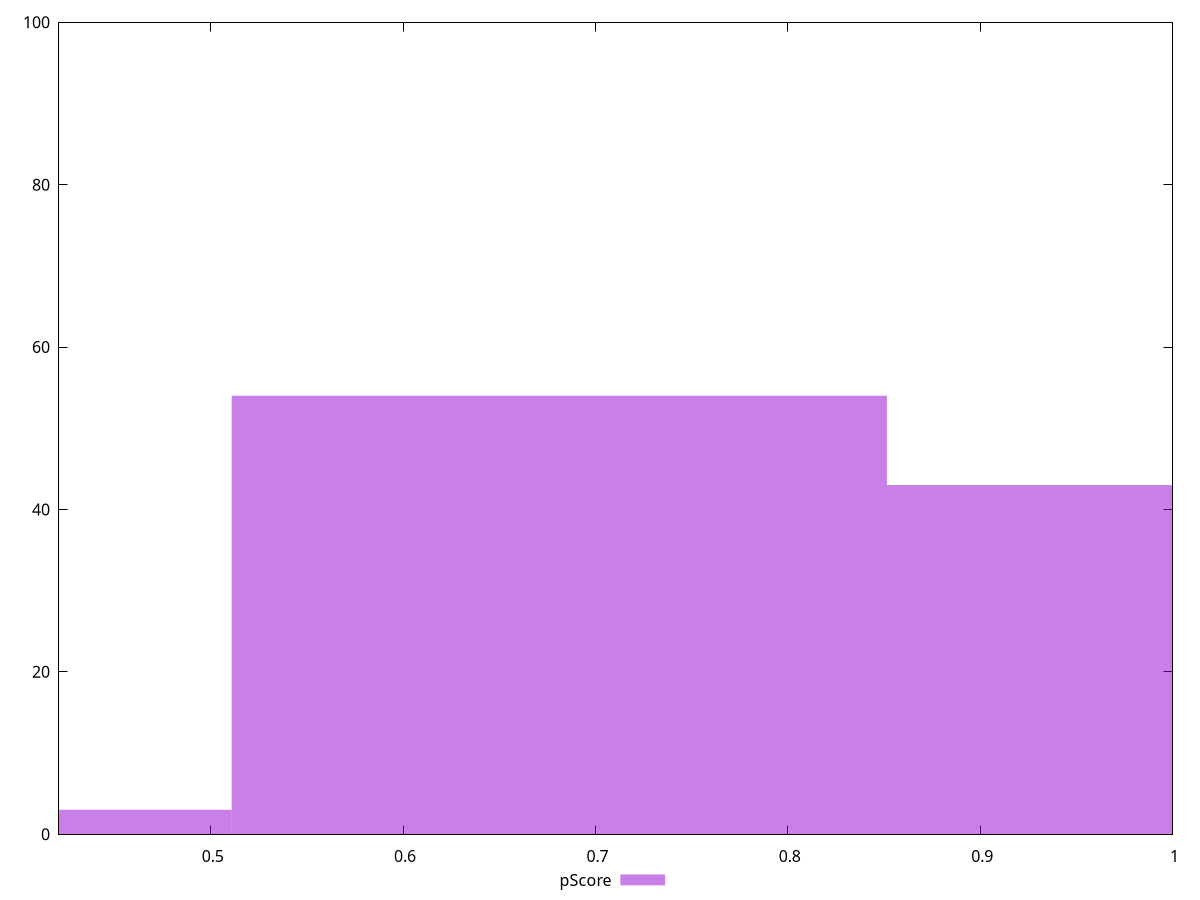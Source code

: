 reset

$pScore <<EOF
0.681237204830145 54
0.3406186024150725 3
1.0218558072452175 43
EOF

set key outside below
set boxwidth 0.3406186024150725
set xrange [0.42117647058823526:1]
set yrange [0:100]
set trange [0:100]
set style fill transparent solid 0.5 noborder
set terminal svg size 640, 490 enhanced background rgb 'white'
set output "report/report_00029_2021-02-24T13-36-40.390Z/uses-http2/samples/music/pScore/histogram.svg"

plot $pScore title "pScore" with boxes

reset

